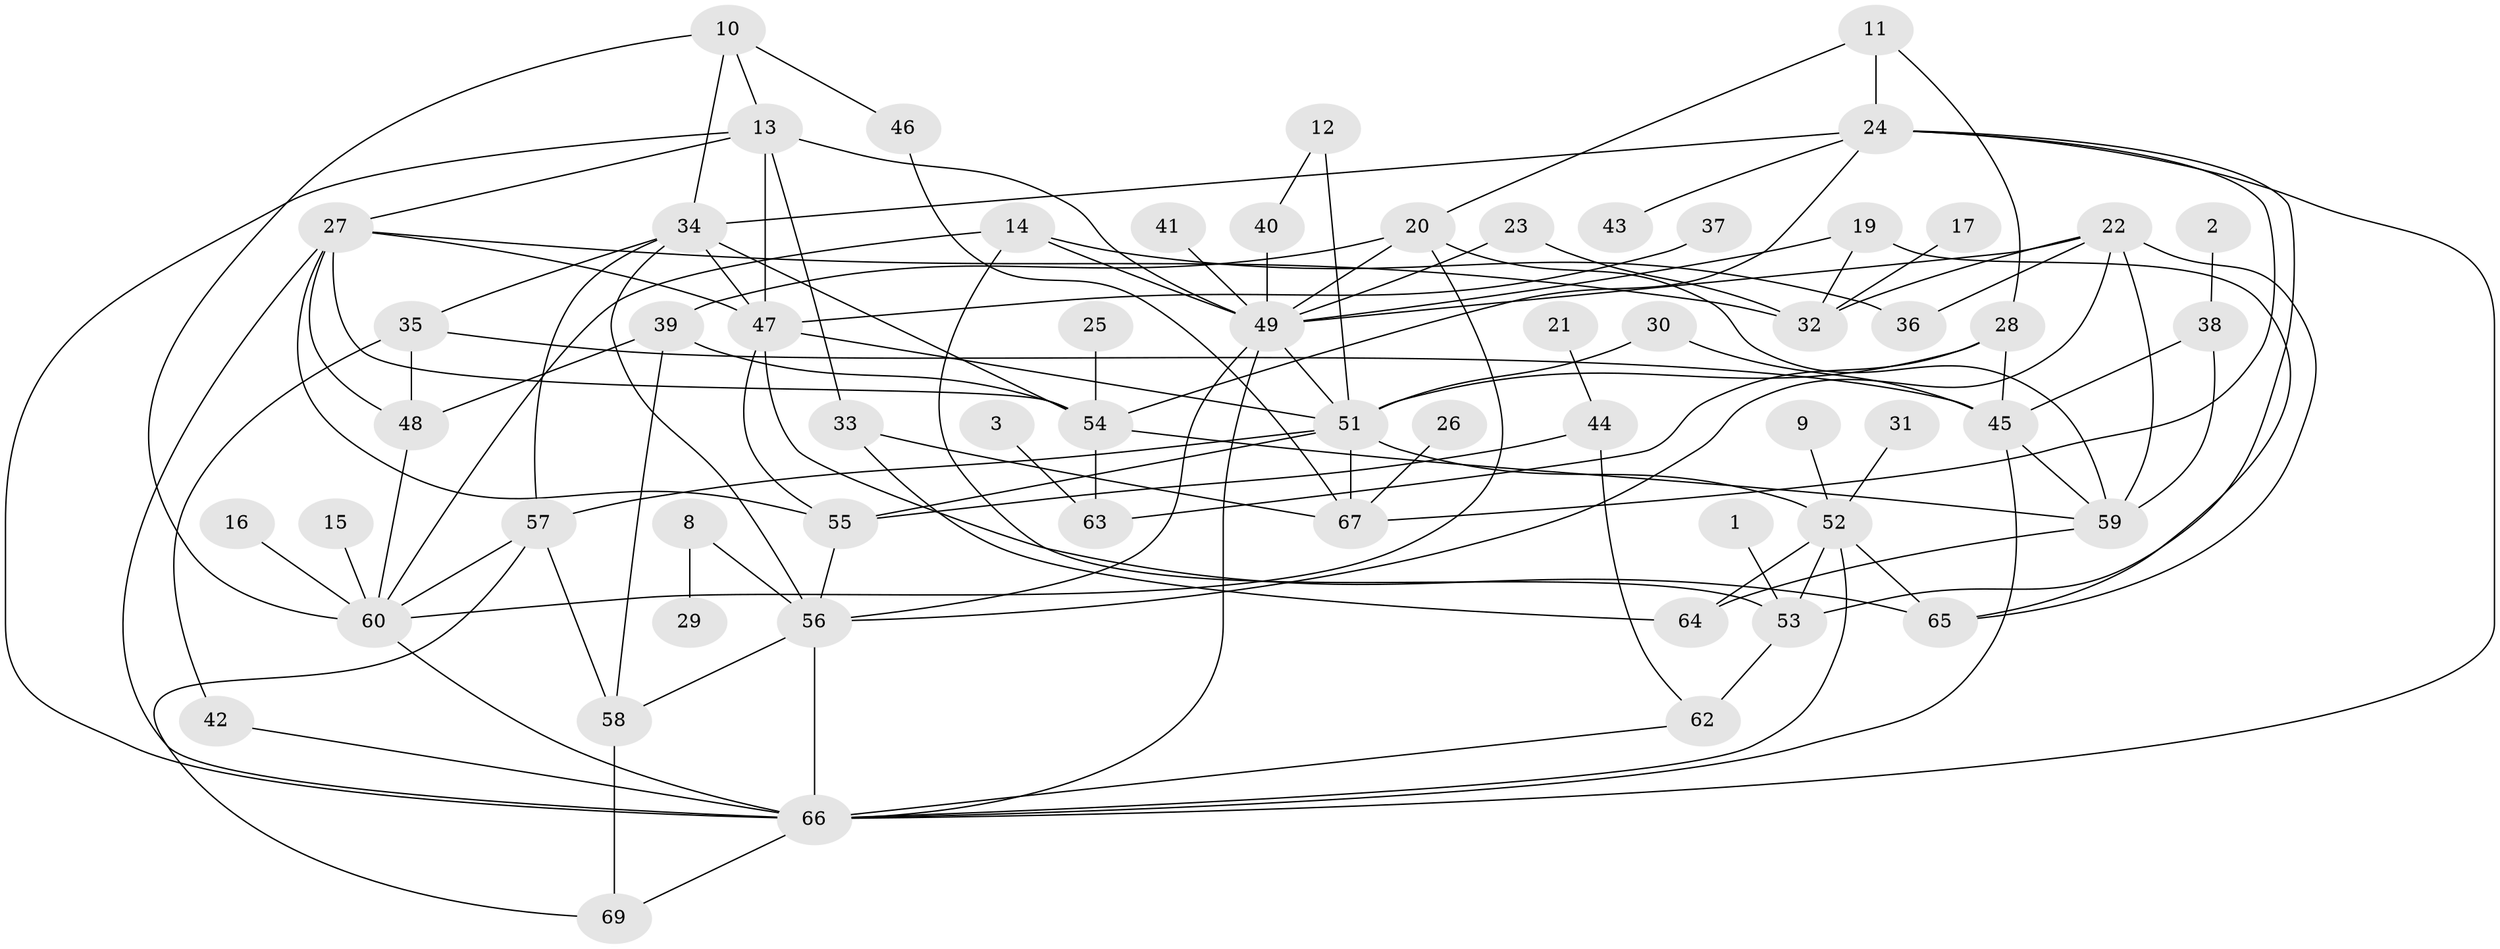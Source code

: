 // original degree distribution, {7: 0.02142857142857143, 3: 0.22857142857142856, 1: 0.21428571428571427, 5: 0.07857142857142857, 2: 0.20714285714285716, 6: 0.05, 0: 0.05714285714285714, 4: 0.1357142857142857, 8: 0.007142857142857143}
// Generated by graph-tools (version 1.1) at 2025/48/03/06/25 01:48:57]
// undirected, 61 vertices, 116 edges
graph export_dot {
graph [start="1"]
  node [color=gray90,style=filled];
  1;
  2;
  3;
  8;
  9;
  10;
  11;
  12;
  13;
  14;
  15;
  16;
  17;
  19;
  20;
  21;
  22;
  23;
  24;
  25;
  26;
  27;
  28;
  29;
  30;
  31;
  32;
  33;
  34;
  35;
  36;
  37;
  38;
  39;
  40;
  41;
  42;
  43;
  44;
  45;
  46;
  47;
  48;
  49;
  51;
  52;
  53;
  54;
  55;
  56;
  57;
  58;
  59;
  60;
  62;
  63;
  64;
  65;
  66;
  67;
  69;
  1 -- 53 [weight=1.0];
  2 -- 38 [weight=1.0];
  3 -- 63 [weight=1.0];
  8 -- 29 [weight=1.0];
  8 -- 56 [weight=1.0];
  9 -- 52 [weight=1.0];
  10 -- 13 [weight=1.0];
  10 -- 34 [weight=1.0];
  10 -- 46 [weight=1.0];
  10 -- 60 [weight=1.0];
  11 -- 20 [weight=1.0];
  11 -- 24 [weight=1.0];
  11 -- 28 [weight=1.0];
  12 -- 40 [weight=1.0];
  12 -- 51 [weight=1.0];
  13 -- 27 [weight=1.0];
  13 -- 33 [weight=1.0];
  13 -- 47 [weight=1.0];
  13 -- 49 [weight=1.0];
  13 -- 66 [weight=1.0];
  14 -- 36 [weight=1.0];
  14 -- 49 [weight=1.0];
  14 -- 53 [weight=1.0];
  14 -- 60 [weight=1.0];
  15 -- 60 [weight=2.0];
  16 -- 60 [weight=1.0];
  17 -- 32 [weight=1.0];
  19 -- 32 [weight=1.0];
  19 -- 49 [weight=1.0];
  19 -- 65 [weight=1.0];
  20 -- 39 [weight=1.0];
  20 -- 49 [weight=1.0];
  20 -- 59 [weight=1.0];
  20 -- 60 [weight=2.0];
  21 -- 44 [weight=1.0];
  22 -- 32 [weight=1.0];
  22 -- 36 [weight=1.0];
  22 -- 49 [weight=1.0];
  22 -- 56 [weight=1.0];
  22 -- 59 [weight=1.0];
  22 -- 65 [weight=1.0];
  23 -- 32 [weight=1.0];
  23 -- 49 [weight=2.0];
  24 -- 34 [weight=1.0];
  24 -- 43 [weight=1.0];
  24 -- 53 [weight=1.0];
  24 -- 54 [weight=1.0];
  24 -- 66 [weight=1.0];
  24 -- 67 [weight=1.0];
  25 -- 54 [weight=1.0];
  26 -- 67 [weight=1.0];
  27 -- 32 [weight=1.0];
  27 -- 47 [weight=1.0];
  27 -- 48 [weight=1.0];
  27 -- 54 [weight=1.0];
  27 -- 55 [weight=1.0];
  27 -- 66 [weight=1.0];
  28 -- 45 [weight=1.0];
  28 -- 51 [weight=1.0];
  28 -- 63 [weight=1.0];
  30 -- 45 [weight=1.0];
  30 -- 51 [weight=1.0];
  31 -- 52 [weight=1.0];
  33 -- 64 [weight=1.0];
  33 -- 67 [weight=1.0];
  34 -- 35 [weight=1.0];
  34 -- 47 [weight=1.0];
  34 -- 54 [weight=1.0];
  34 -- 56 [weight=1.0];
  34 -- 57 [weight=1.0];
  35 -- 42 [weight=1.0];
  35 -- 45 [weight=1.0];
  35 -- 48 [weight=1.0];
  37 -- 47 [weight=1.0];
  38 -- 45 [weight=1.0];
  38 -- 59 [weight=1.0];
  39 -- 48 [weight=1.0];
  39 -- 54 [weight=1.0];
  39 -- 58 [weight=1.0];
  40 -- 49 [weight=1.0];
  41 -- 49 [weight=1.0];
  42 -- 66 [weight=1.0];
  44 -- 55 [weight=1.0];
  44 -- 62 [weight=1.0];
  45 -- 59 [weight=1.0];
  45 -- 66 [weight=1.0];
  46 -- 67 [weight=1.0];
  47 -- 51 [weight=1.0];
  47 -- 55 [weight=1.0];
  47 -- 65 [weight=1.0];
  48 -- 60 [weight=1.0];
  49 -- 51 [weight=1.0];
  49 -- 56 [weight=1.0];
  49 -- 66 [weight=1.0];
  51 -- 52 [weight=1.0];
  51 -- 55 [weight=1.0];
  51 -- 57 [weight=1.0];
  51 -- 67 [weight=1.0];
  52 -- 53 [weight=1.0];
  52 -- 64 [weight=1.0];
  52 -- 65 [weight=1.0];
  52 -- 66 [weight=1.0];
  53 -- 62 [weight=2.0];
  54 -- 59 [weight=1.0];
  54 -- 63 [weight=1.0];
  55 -- 56 [weight=1.0];
  56 -- 58 [weight=1.0];
  56 -- 66 [weight=1.0];
  57 -- 58 [weight=1.0];
  57 -- 60 [weight=2.0];
  57 -- 69 [weight=1.0];
  58 -- 69 [weight=1.0];
  59 -- 64 [weight=1.0];
  60 -- 66 [weight=1.0];
  62 -- 66 [weight=1.0];
  66 -- 69 [weight=1.0];
}
